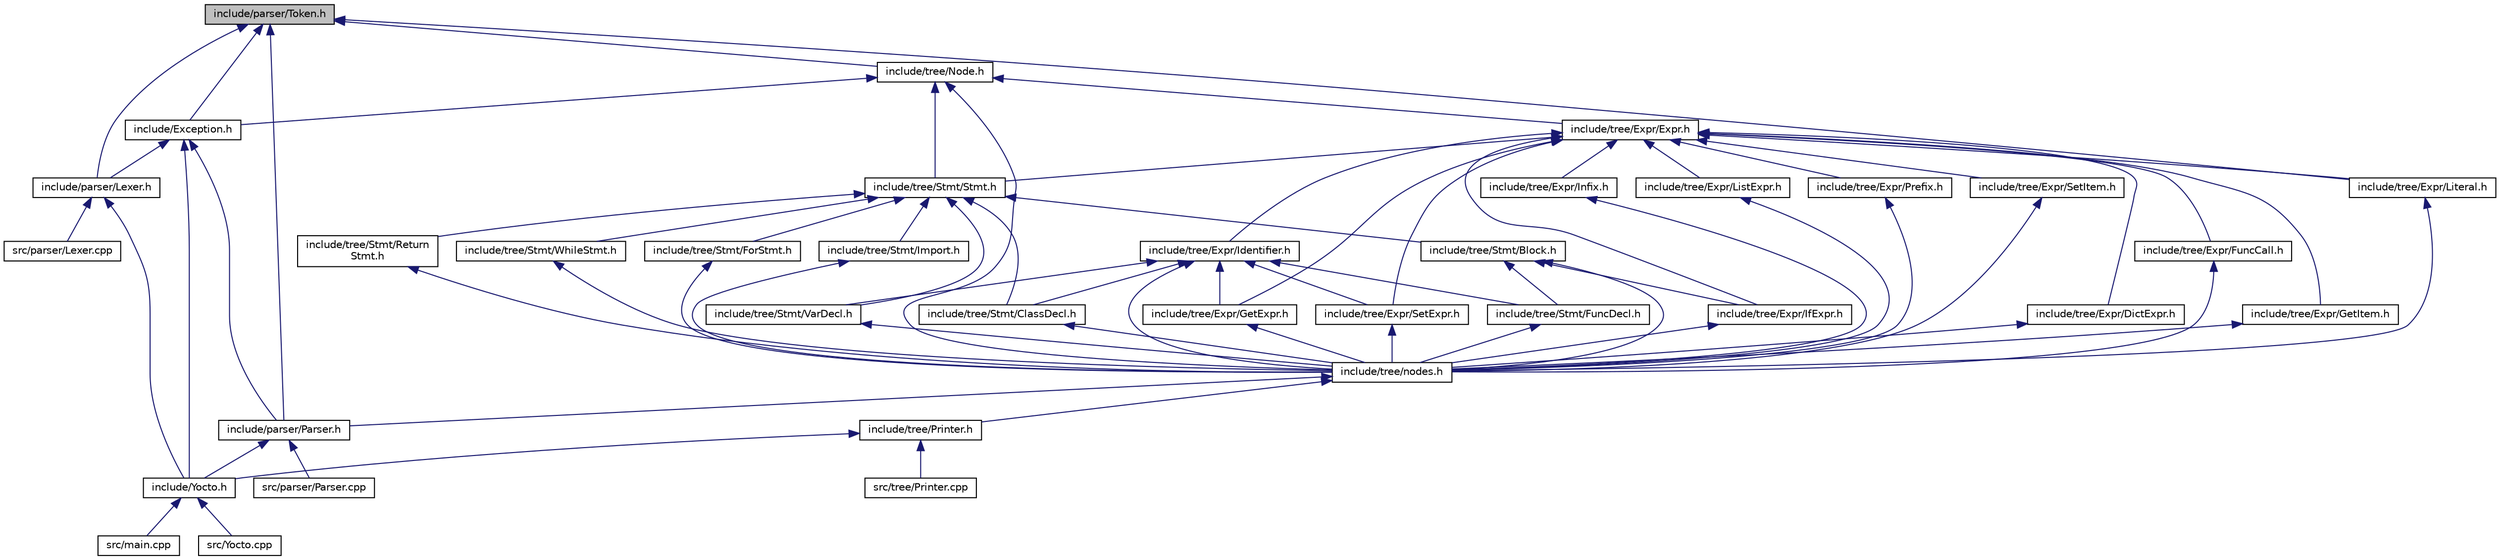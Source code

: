 digraph "include/parser/Token.h"
{
 // LATEX_PDF_SIZE
  edge [fontname="Helvetica",fontsize="10",labelfontname="Helvetica",labelfontsize="10"];
  node [fontname="Helvetica",fontsize="10",shape=record];
  Node1 [label="include/parser/Token.h",height=0.2,width=0.4,color="black", fillcolor="grey75", style="filled", fontcolor="black",tooltip=" "];
  Node1 -> Node2 [dir="back",color="midnightblue",fontsize="10",style="solid"];
  Node2 [label="include/Exception.h",height=0.2,width=0.4,color="black", fillcolor="white", style="filled",URL="$_exception_8h.html",tooltip=" "];
  Node2 -> Node3 [dir="back",color="midnightblue",fontsize="10",style="solid"];
  Node3 [label="include/parser/Lexer.h",height=0.2,width=0.4,color="black", fillcolor="white", style="filled",URL="$_lexer_8h.html",tooltip=" "];
  Node3 -> Node4 [dir="back",color="midnightblue",fontsize="10",style="solid"];
  Node4 [label="src/parser/Lexer.cpp",height=0.2,width=0.4,color="black", fillcolor="white", style="filled",URL="$_lexer_8cpp.html",tooltip=" "];
  Node3 -> Node5 [dir="back",color="midnightblue",fontsize="10",style="solid"];
  Node5 [label="include/Yocto.h",height=0.2,width=0.4,color="black", fillcolor="white", style="filled",URL="$_yocto_8h.html",tooltip=" "];
  Node5 -> Node6 [dir="back",color="midnightblue",fontsize="10",style="solid"];
  Node6 [label="src/main.cpp",height=0.2,width=0.4,color="black", fillcolor="white", style="filled",URL="$main_8cpp.html",tooltip=" "];
  Node5 -> Node7 [dir="back",color="midnightblue",fontsize="10",style="solid"];
  Node7 [label="src/Yocto.cpp",height=0.2,width=0.4,color="black", fillcolor="white", style="filled",URL="$_yocto_8cpp.html",tooltip=" "];
  Node2 -> Node8 [dir="back",color="midnightblue",fontsize="10",style="solid"];
  Node8 [label="include/parser/Parser.h",height=0.2,width=0.4,color="black", fillcolor="white", style="filled",URL="$_parser_8h.html",tooltip=" "];
  Node8 -> Node9 [dir="back",color="midnightblue",fontsize="10",style="solid"];
  Node9 [label="src/parser/Parser.cpp",height=0.2,width=0.4,color="black", fillcolor="white", style="filled",URL="$_parser_8cpp.html",tooltip=" "];
  Node8 -> Node5 [dir="back",color="midnightblue",fontsize="10",style="solid"];
  Node2 -> Node5 [dir="back",color="midnightblue",fontsize="10",style="solid"];
  Node1 -> Node3 [dir="back",color="midnightblue",fontsize="10",style="solid"];
  Node1 -> Node8 [dir="back",color="midnightblue",fontsize="10",style="solid"];
  Node1 -> Node10 [dir="back",color="midnightblue",fontsize="10",style="solid"];
  Node10 [label="include/tree/Expr/Literal.h",height=0.2,width=0.4,color="black", fillcolor="white", style="filled",URL="$_literal_8h.html",tooltip=" "];
  Node10 -> Node11 [dir="back",color="midnightblue",fontsize="10",style="solid"];
  Node11 [label="include/tree/nodes.h",height=0.2,width=0.4,color="black", fillcolor="white", style="filled",URL="$nodes_8h.html",tooltip=" "];
  Node11 -> Node8 [dir="back",color="midnightblue",fontsize="10",style="solid"];
  Node11 -> Node12 [dir="back",color="midnightblue",fontsize="10",style="solid"];
  Node12 [label="include/tree/Printer.h",height=0.2,width=0.4,color="black", fillcolor="white", style="filled",URL="$_printer_8h.html",tooltip=" "];
  Node12 -> Node13 [dir="back",color="midnightblue",fontsize="10",style="solid"];
  Node13 [label="src/tree/Printer.cpp",height=0.2,width=0.4,color="black", fillcolor="white", style="filled",URL="$_printer_8cpp.html",tooltip=" "];
  Node12 -> Node5 [dir="back",color="midnightblue",fontsize="10",style="solid"];
  Node1 -> Node14 [dir="back",color="midnightblue",fontsize="10",style="solid"];
  Node14 [label="include/tree/Node.h",height=0.2,width=0.4,color="black", fillcolor="white", style="filled",URL="$_node_8h.html",tooltip=" "];
  Node14 -> Node2 [dir="back",color="midnightblue",fontsize="10",style="solid"];
  Node14 -> Node15 [dir="back",color="midnightblue",fontsize="10",style="solid"];
  Node15 [label="include/tree/Expr/Expr.h",height=0.2,width=0.4,color="black", fillcolor="white", style="filled",URL="$_expr_8h.html",tooltip=" "];
  Node15 -> Node16 [dir="back",color="midnightblue",fontsize="10",style="solid"];
  Node16 [label="include/tree/Expr/DictExpr.h",height=0.2,width=0.4,color="black", fillcolor="white", style="filled",URL="$_dict_expr_8h.html",tooltip=" "];
  Node16 -> Node11 [dir="back",color="midnightblue",fontsize="10",style="solid"];
  Node15 -> Node17 [dir="back",color="midnightblue",fontsize="10",style="solid"];
  Node17 [label="include/tree/Expr/FuncCall.h",height=0.2,width=0.4,color="black", fillcolor="white", style="filled",URL="$_func_call_8h.html",tooltip=" "];
  Node17 -> Node11 [dir="back",color="midnightblue",fontsize="10",style="solid"];
  Node15 -> Node18 [dir="back",color="midnightblue",fontsize="10",style="solid"];
  Node18 [label="include/tree/Expr/GetExpr.h",height=0.2,width=0.4,color="black", fillcolor="white", style="filled",URL="$_get_expr_8h.html",tooltip=" "];
  Node18 -> Node11 [dir="back",color="midnightblue",fontsize="10",style="solid"];
  Node15 -> Node19 [dir="back",color="midnightblue",fontsize="10",style="solid"];
  Node19 [label="include/tree/Expr/GetItem.h",height=0.2,width=0.4,color="black", fillcolor="white", style="filled",URL="$_get_item_8h.html",tooltip=" "];
  Node19 -> Node11 [dir="back",color="midnightblue",fontsize="10",style="solid"];
  Node15 -> Node20 [dir="back",color="midnightblue",fontsize="10",style="solid"];
  Node20 [label="include/tree/Expr/Identifier.h",height=0.2,width=0.4,color="black", fillcolor="white", style="filled",URL="$_identifier_8h.html",tooltip=" "];
  Node20 -> Node18 [dir="back",color="midnightblue",fontsize="10",style="solid"];
  Node20 -> Node21 [dir="back",color="midnightblue",fontsize="10",style="solid"];
  Node21 [label="include/tree/Expr/SetExpr.h",height=0.2,width=0.4,color="black", fillcolor="white", style="filled",URL="$_set_expr_8h.html",tooltip=" "];
  Node21 -> Node11 [dir="back",color="midnightblue",fontsize="10",style="solid"];
  Node20 -> Node11 [dir="back",color="midnightblue",fontsize="10",style="solid"];
  Node20 -> Node22 [dir="back",color="midnightblue",fontsize="10",style="solid"];
  Node22 [label="include/tree/Stmt/ClassDecl.h",height=0.2,width=0.4,color="black", fillcolor="white", style="filled",URL="$_class_decl_8h.html",tooltip=" "];
  Node22 -> Node11 [dir="back",color="midnightblue",fontsize="10",style="solid"];
  Node20 -> Node23 [dir="back",color="midnightblue",fontsize="10",style="solid"];
  Node23 [label="include/tree/Stmt/FuncDecl.h",height=0.2,width=0.4,color="black", fillcolor="white", style="filled",URL="$_func_decl_8h.html",tooltip=" "];
  Node23 -> Node11 [dir="back",color="midnightblue",fontsize="10",style="solid"];
  Node20 -> Node24 [dir="back",color="midnightblue",fontsize="10",style="solid"];
  Node24 [label="include/tree/Stmt/VarDecl.h",height=0.2,width=0.4,color="black", fillcolor="white", style="filled",URL="$_var_decl_8h.html",tooltip=" "];
  Node24 -> Node11 [dir="back",color="midnightblue",fontsize="10",style="solid"];
  Node15 -> Node25 [dir="back",color="midnightblue",fontsize="10",style="solid"];
  Node25 [label="include/tree/Expr/IfExpr.h",height=0.2,width=0.4,color="black", fillcolor="white", style="filled",URL="$_if_expr_8h.html",tooltip=" "];
  Node25 -> Node11 [dir="back",color="midnightblue",fontsize="10",style="solid"];
  Node15 -> Node26 [dir="back",color="midnightblue",fontsize="10",style="solid"];
  Node26 [label="include/tree/Expr/Infix.h",height=0.2,width=0.4,color="black", fillcolor="white", style="filled",URL="$_infix_8h.html",tooltip=" "];
  Node26 -> Node11 [dir="back",color="midnightblue",fontsize="10",style="solid"];
  Node15 -> Node27 [dir="back",color="midnightblue",fontsize="10",style="solid"];
  Node27 [label="include/tree/Expr/ListExpr.h",height=0.2,width=0.4,color="black", fillcolor="white", style="filled",URL="$_list_expr_8h.html",tooltip=" "];
  Node27 -> Node11 [dir="back",color="midnightblue",fontsize="10",style="solid"];
  Node15 -> Node10 [dir="back",color="midnightblue",fontsize="10",style="solid"];
  Node15 -> Node28 [dir="back",color="midnightblue",fontsize="10",style="solid"];
  Node28 [label="include/tree/Expr/Prefix.h",height=0.2,width=0.4,color="black", fillcolor="white", style="filled",URL="$_prefix_8h.html",tooltip=" "];
  Node28 -> Node11 [dir="back",color="midnightblue",fontsize="10",style="solid"];
  Node15 -> Node21 [dir="back",color="midnightblue",fontsize="10",style="solid"];
  Node15 -> Node29 [dir="back",color="midnightblue",fontsize="10",style="solid"];
  Node29 [label="include/tree/Expr/SetItem.h",height=0.2,width=0.4,color="black", fillcolor="white", style="filled",URL="$_set_item_8h.html",tooltip=" "];
  Node29 -> Node11 [dir="back",color="midnightblue",fontsize="10",style="solid"];
  Node15 -> Node30 [dir="back",color="midnightblue",fontsize="10",style="solid"];
  Node30 [label="include/tree/Stmt/Stmt.h",height=0.2,width=0.4,color="black", fillcolor="white", style="filled",URL="$_stmt_8h.html",tooltip=" "];
  Node30 -> Node31 [dir="back",color="midnightblue",fontsize="10",style="solid"];
  Node31 [label="include/tree/Stmt/Block.h",height=0.2,width=0.4,color="black", fillcolor="white", style="filled",URL="$_block_8h.html",tooltip=" "];
  Node31 -> Node25 [dir="back",color="midnightblue",fontsize="10",style="solid"];
  Node31 -> Node11 [dir="back",color="midnightblue",fontsize="10",style="solid"];
  Node31 -> Node23 [dir="back",color="midnightblue",fontsize="10",style="solid"];
  Node30 -> Node22 [dir="back",color="midnightblue",fontsize="10",style="solid"];
  Node30 -> Node32 [dir="back",color="midnightblue",fontsize="10",style="solid"];
  Node32 [label="include/tree/Stmt/ForStmt.h",height=0.2,width=0.4,color="black", fillcolor="white", style="filled",URL="$_for_stmt_8h.html",tooltip=" "];
  Node32 -> Node11 [dir="back",color="midnightblue",fontsize="10",style="solid"];
  Node30 -> Node33 [dir="back",color="midnightblue",fontsize="10",style="solid"];
  Node33 [label="include/tree/Stmt/Import.h",height=0.2,width=0.4,color="black", fillcolor="white", style="filled",URL="$_import_8h.html",tooltip=" "];
  Node33 -> Node11 [dir="back",color="midnightblue",fontsize="10",style="solid"];
  Node30 -> Node34 [dir="back",color="midnightblue",fontsize="10",style="solid"];
  Node34 [label="include/tree/Stmt/Return\lStmt.h",height=0.2,width=0.4,color="black", fillcolor="white", style="filled",URL="$_return_stmt_8h.html",tooltip=" "];
  Node34 -> Node11 [dir="back",color="midnightblue",fontsize="10",style="solid"];
  Node30 -> Node24 [dir="back",color="midnightblue",fontsize="10",style="solid"];
  Node30 -> Node35 [dir="back",color="midnightblue",fontsize="10",style="solid"];
  Node35 [label="include/tree/Stmt/WhileStmt.h",height=0.2,width=0.4,color="black", fillcolor="white", style="filled",URL="$_while_stmt_8h.html",tooltip=" "];
  Node35 -> Node11 [dir="back",color="midnightblue",fontsize="10",style="solid"];
  Node14 -> Node11 [dir="back",color="midnightblue",fontsize="10",style="solid"];
  Node14 -> Node30 [dir="back",color="midnightblue",fontsize="10",style="solid"];
}
